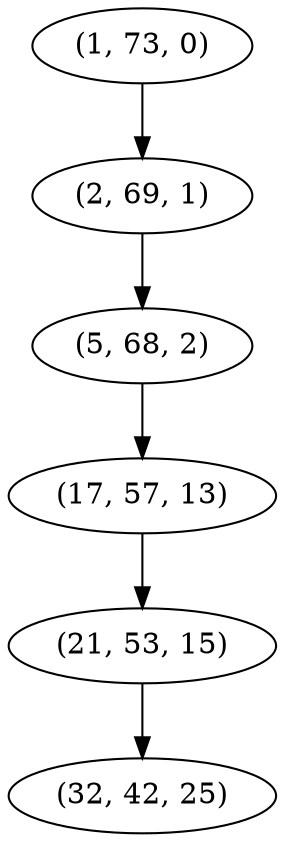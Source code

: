 digraph tree {
    "(1, 73, 0)";
    "(2, 69, 1)";
    "(5, 68, 2)";
    "(17, 57, 13)";
    "(21, 53, 15)";
    "(32, 42, 25)";
    "(1, 73, 0)" -> "(2, 69, 1)";
    "(2, 69, 1)" -> "(5, 68, 2)";
    "(5, 68, 2)" -> "(17, 57, 13)";
    "(17, 57, 13)" -> "(21, 53, 15)";
    "(21, 53, 15)" -> "(32, 42, 25)";
}

